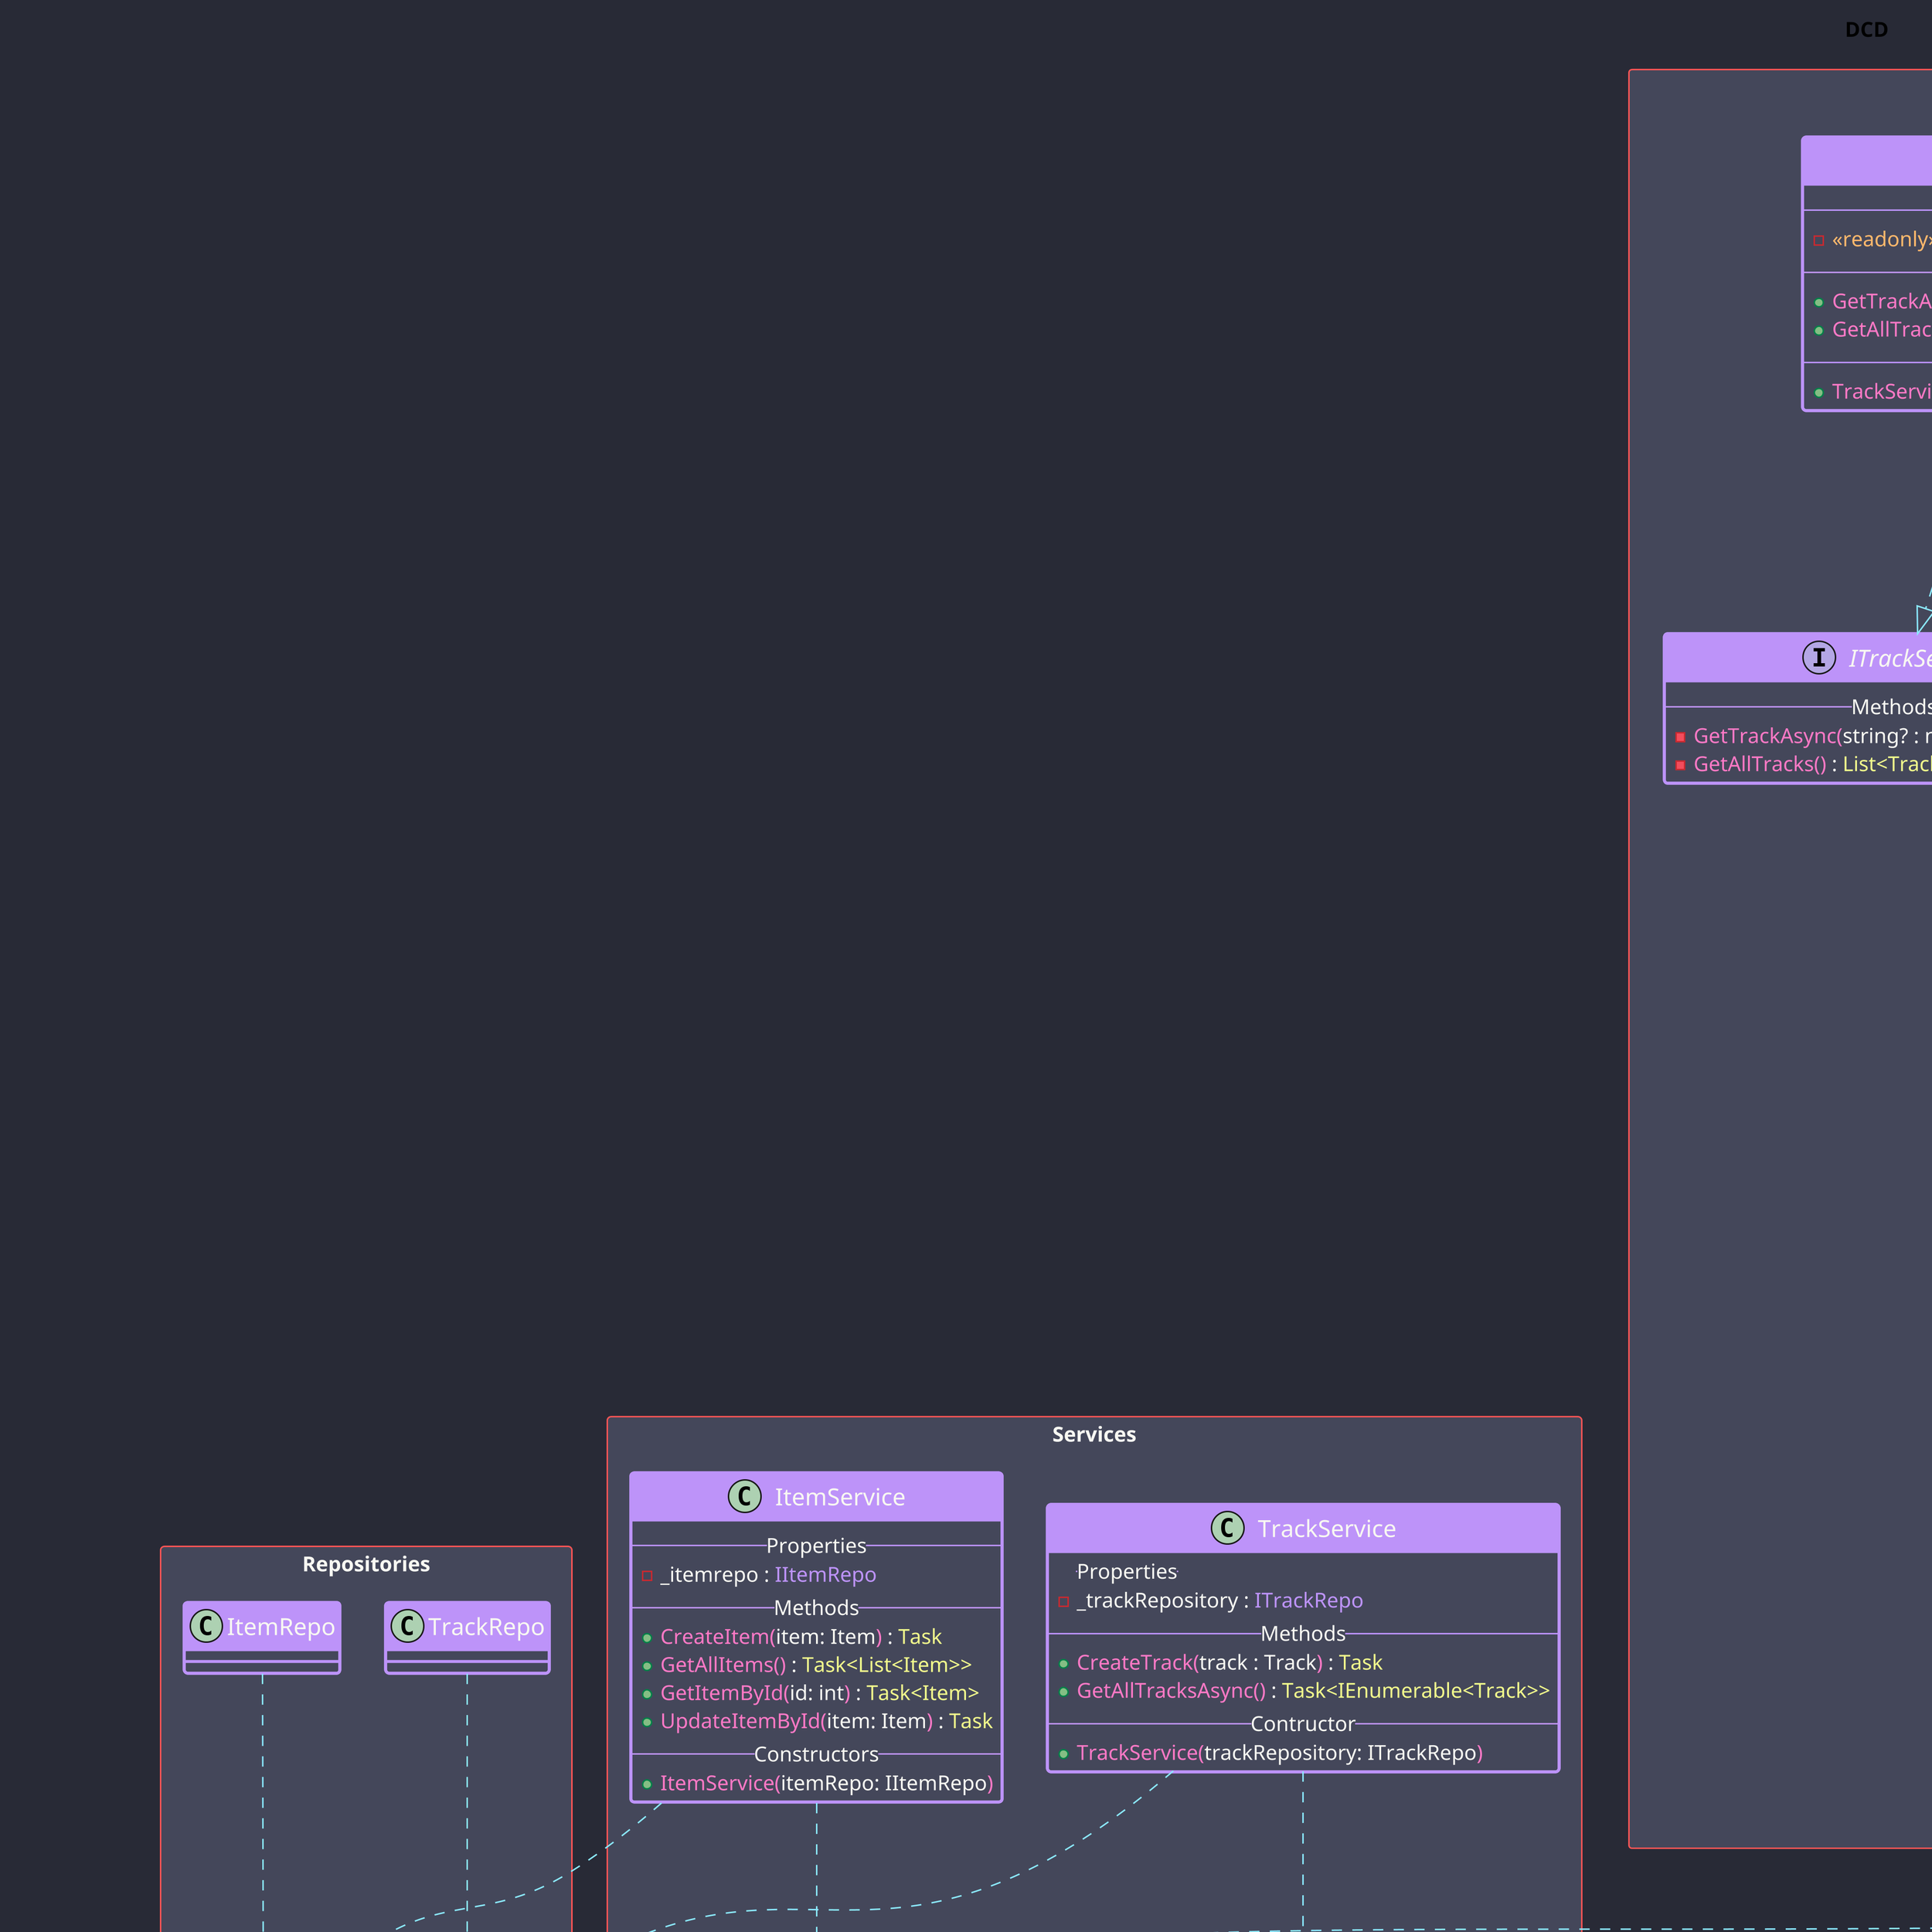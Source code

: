 
@startuml DCDv2
title DCD
skinparam nodesep 30
skinparam ranksep 100
skinparam dpi 300
skinparam ComponentBorderThickness 0
skinparam BackgroundColor #282a36
skinparam ComponentBackgroundColor #44475a
skinparam ComponentBorderColor #f8f8f2
skinparam PackageBorderColor #ff5555 
skinparam PackageFontColor #f8f8f2 
skinparam PackageStereotypeFontColor #f8f8f2 
skinparam PackageBorderThickness 3
skinparam ClassBackgroundColor #44475a
skinparam ClassHeaderBackgroundColor #bd93f9 
skinparam ClassFontSize 16
skinparam ClassFontStyle Regular
skinparam ClassFontName Space Mono
skinparam ClassFontColor #f8f8f2 
skinparam ClassBorderColor #bd93f9 
skinparam ClassAttributeFontColor #f8f8f2 
skinparam ClassAttributeIconSize 10
skinparam ClassStereotypeFontColor #ff5555 
skinparam ClassBorderThickness 2
skinparam ArrowColor #8be9fd 
skinparam RectangleFontColor #f8f8f2 
skinparam RectangleBackgroundColor #44475a

' Field procedures
!unquoted procedure $Property($AccessModifier, $Restriction, $Name, $Type)
!if ($Restriction!="")
$AccessModifier <color:#ffb86c>$Restriction</color> <color:#f8f8f2>$Name</color> : <color:#bd93f9>$Type</color>
!else
$AccessModifier  <color:#f8f8f2>$Name</color> : <color:#bd93f9>$Type</color>
!endif
!endprocedure

' Method Procedures
!unquoted procedure $Method($AccessModifier, $MethodName, $Parameter, $ReturnValue)
!if ($ReturnValue != "")
$AccessModifier <color:#ff79c6>$MethodName(<color:#f8f8f2>$Parameter</color><color:#ff79c6>)</color><color:#f8f8f2> : </color><color:#f1fa8c>$ReturnValue</color>
!else
$AccessModifier <color:#ff79c6>$MethodName(<color:#f8f8f2>$Parameter</color><color:#ff79c6>)</color> 
!endif
!endprocedure

' Constructor Procedures
!unquoted procedure $Constructor($AccessModifier, $MethodName, $Parameter)
$AccessModifier <color:#ff79c6>$MethodName(<color:#f8f8f2>$Parameter</color><color:#ff79c6>)</color>
!endprocedure

!unquoted procedure $InherritsFromAbstraction($Concrete,$Interface)
$Concrete ..|> $Interface
!endprocedure
!unquoted procedure $InherritsFromConcrete($ObjectA,$ObjectB)
$ObjectA --|> $ObjectB
!endprocedure
!unquoted procedure $ObjectRelation($ObjectA,$ObjectB)
$ObjectA -- $ObjectB
!endprocedure
!unquoted procedure $ObjectDependency($ObjectA,$ObjectB)
$ObjectA ..> $ObjectB
!endprocedure

rectangle "Blazor" as front{
    
    interface "ITrackService" as ITrackServiceBlazor{
        --Methods--
        $Method(-,GetTrackAsync,string? : name,Task<Root>)
        $Method(-,GetAllTracks, ,List<TrackDto>)
    }
    class "TrackService" as TrackServiceBlazor {
        --Properties--
        $Property(-, <<readonly>>, _httpClient, HttpClient)
        --Methods--
        $Method(+,GetTrackAsync,string? : name ,Task<Root>) 
        $Method(+,GetAllTracks, ,Task<List<TrackDto>)
        --Constructors--
        $Constructor(+,TrackService, httpClient : HttpClient)
    }
    package "DTO" as DTOBlazor{
        class "ItemDto" as ItemDTOBlazor{
            --Properties--
            $Property(+, , Id, int)
            $Property(+, , Name, string)
            $Property(+, , Description, string)
            $Property(+, , Image, string)
            $Property(+, , TrackItems, TrackItem[1..*])
        }
        class "TrackDto" as TrackDtoBlazor{
            --Properties--
            $Property(+, , Id, int)
            $Property(+, , Name, string)
            $Property(+, , Height, int)
            $Property(+, , Width, int)
            $Property(+, , TrackItems, TrackItem[1..*])
            $Property(+, , Category, string)
        }
        class "TrackItemDto" as TrackItemDtoBlazor{
            --Properties--
            $Property(+, , Id, int)
            $Property(+, , Item, ItemDto)
            $Property(+, , ItemId, int)
            $Property(+, , Track, TrackDto)
            $Property(+, , TrackId, int)
            $Property(+, , X, float)
            $Property(+, , Y, float)
            $Property(+, , Order, int)
        }

    }
}
rectangle "Application Programming Interface" as API {
    class TrackController{
        --Properties--
        - trackService : ITrackService 
        --Methods--
        $Method(+,CreateTrack, trackDto : TrackDTO, Task<IActionResult)
        $Method(+,GetAllTracks, , Task<IActionResult)
        --Constructors--
        $Constructor(+, TrackController, trackService : ITrackService )
    }
    class ItemController{
        --Fields--
        $Property(-, ,_itemService, IItemService)        
        --Methods--
        $Method(+, GetAllItems, , Task<IActionResult>)
        $Method(+,GetItemByIdAsync, id : int, Task<IActionResult>)
        $Method(+,UpdateItemByAsync, itemDto: ItemDto, Task)
        --Constructor--
        $Constructor(+, ItemController,itemSerivce : IItemSerice)
    }
    
    package DTO{
         class "ItemDto" as ItemDTOAPI{
            --Properties--
            $Property(+, , Id, int)
            $Property(+, , Name, string)
            $Property(+, , Description, string)
            $Property(+, , Image, string)
            $Property(+, , TrackItems, TrackItem[1..*])
        }
        class "TrackDto" as TrackDtoAPI{
            --Properties--
            $Property(+, , Id, int)
            $Property(+, , Name, string)
            $Property(+, , Height, int)
            $Property(+, , Width, int)
            $Property(+, , TrackItems, TrackItem[1..*])
            $Property(+, , Category, string)
        }
        class "TrackItemDto" as TrackItemDtoAPI{
            $Property(+, , Id, int)
            $Property(+, , Item, ItemDto)
            $Property(+, , ItemId, int)
            $Property(+, , Track, TrackDto)
            $Property(+, , TrackId, int)
            $Property(+, , X, float)
            $Property(+, , Y, float)
            $Property(+, , Order, int)

        }

    }
}
rectangle "Services" as Service{
    interface ITrackService{
        --Methods--
        $Method(-,CreateTrack, track : Track, Task)
        $Method(-,GetAllTracksAsync, ,Task<IEnumerable<Track>>)
        
    }
    interface IItemService{
        --Methods--
        $Method(-, CreateItem, item: Item, Task)
        $Method(-, GetAllItems, , Task<List<Item>>)
        $Method(-, GetItemById,id: int, Task<Item>)
        $Method(-, UpdateItemById,item: Item, Task)
       
    }
    class TrackService{
        --Properties--     
        $Property(-, , _trackRepository, ITrackRepo)
        -- Methods --
        $Method(+,CreateTrack, track : Track, Task)
        $Method(+,GetAllTracksAsync, ,Task<IEnumerable<Track>>) 
        -- Contructor --
        $Constructor(+,TrackService, trackRepository: ITrackRepo)
    }   
    class ItemService{
        --Properties--
        $Property(-, , _itemrepo, IItemRepo)
        -- Methods --
        $Method(+, CreateItem, item: Item, Task)
        $Method(+, GetAllItems, , Task<List<Item>>)
        $Method(+, GetItemById,id: int, Task<Item>)
        $Method(+, UpdateItemById,item: Item, Task)
        -- Constructors --
        $Constructor(+,ItemService, itemRepo: IItemRepo)
    }
}
rectangle "Repositories" as Repositories{
    class "GenericRepository"{
            --Methods--
            $Method(+, Get, , IReadOnlyList<T>)
            $Method(+, GetById,int : id, <T>)
            $Method(+, Create,T : entity, )
            $Method(+, Update,T : entity, )
            $Method(+, Delete,T : entity, )
        }

        interface "IGenericRepository"{
            --Methods--
            $Method(-, Get, , IReadOnlyList<T>)
            $Method(-, GetById,int : id, <T>)
            $Method(-, Create,T : entity, )
            $Method(-, Update,T : entity, )
            $Method(-, Delete,T : entity, )

        }
        interface IItemRepo
        interface ITrackRepo
        class "ItemRepo"{

        }
        class "TrackRepo"{

        }
}
rectangle "Data" as models{
    package EntityModels{
        abstract class BaseEntity{
            -- Properties --
            $Property(+, , Id, int)
            $Property(+, , Name, string)
        }
        entity Track<Bane>{
            -- Properties --
            $Property(+, , Height, int?)
            $Property(+, , Width, int?)
            $Property(+, , Category, string?)
            ==Navigation Properties==
            $Property(+, , TrackItems, TrackItem[0..*])
        }
        entity TrackItem{
            -- Properties --
            $Property(+, , Id, int)
            $Property(+, , Item, Item?)
            $Property(+, , ItemId, int)
            $Property(+, , track, Track?)
            $Property(+, , TrackId, int)
            -- Payload --
            $Property(+, , X, float?)
            $Property(+, , Y, float?)
            $Property(+, , Order, int?)
        }
        entity Item<Bane Element>{
            -- Properties --
            $Property(+, , Description, string?)
            $Property(+, , IsSign, bool)
            $Property(+, , Image, string)
            ==Navigation Properties==
            $Property(+, , TrackItems, TrackItems[0..*])
        }
    }
    package Data{
        class DataContext{
            --Properties--
            $Property(+, , Tracks, DbSet<Track>)
            $Property(+, , Items, DbSet<Item>)
            $Property(+, , TrackItems, Dbset<TrackItems>)          
            --Methods--
            $Method(#, OnConfiguring,optionsBuilder : DbContextOptionbuilder, )
            $Method(#, OnModelCreating,modelbuilder : ModelBuilder, )
        }
    }

}
$ObjectDependency(ItemController,IItemService)
$ObjectDependency(ItemService,IItemRepo)
$ObjectDependency(TrackController,ITrackService)
$ObjectDependency(IGenericRepository,DataContext)
$ObjectDependency(TrackService,ITrackRepo)
$InherritsFromConcrete(IItemRepo,GenericRepository)
$InherritsFromConcrete(ITrackRepo,GenericRepository)

$InherritsFromAbstraction(ItemService, IItemService)
$InherritsFromAbstraction(TrackServiceBlazor,ITrackServiceBlazor)
$InherritsFromAbstraction(GenericRepository,IGenericRepository)
$InherritsFromAbstraction(TrackRepo,ITrackRepo)
$InherritsFromAbstraction(ItemRepo,IItemRepo)
$InherritsFromAbstraction(Item, BaseEntity)
$InherritsFromAbstraction(Track, BaseEntity)
$InherritsFromAbstraction(TrackService, ITrackService)

$ObjectRelation(front,API)
$ObjectRelation(TrackDtoBlazor,TrackItemDtoBlazor)
$ObjectRelation(TrackItemDtoBlazor,ItemDTOBlazor)
$ObjectRelation(TrackController,TrackDtoAPI)
$ObjectRelation(ItemDTOAPI,TrackItemDtoAPI)
$ObjectRelation(TrackServiceBlazor,DTOBlazor)
$ObjectRelation(TrackItemDtoAPI,TrackDtoAPI)
$ObjectRelation(ItemController,ItemDTOAPI)

Track "1" <--> "1..*" TrackItem
TrackItem "1..*" <--> "1" Item
DataContext "1" -> "1..*" Track 
DataContext "1" -> "1..*" TrackItem
DataContext "1" -> "1..*" Item


@enduml